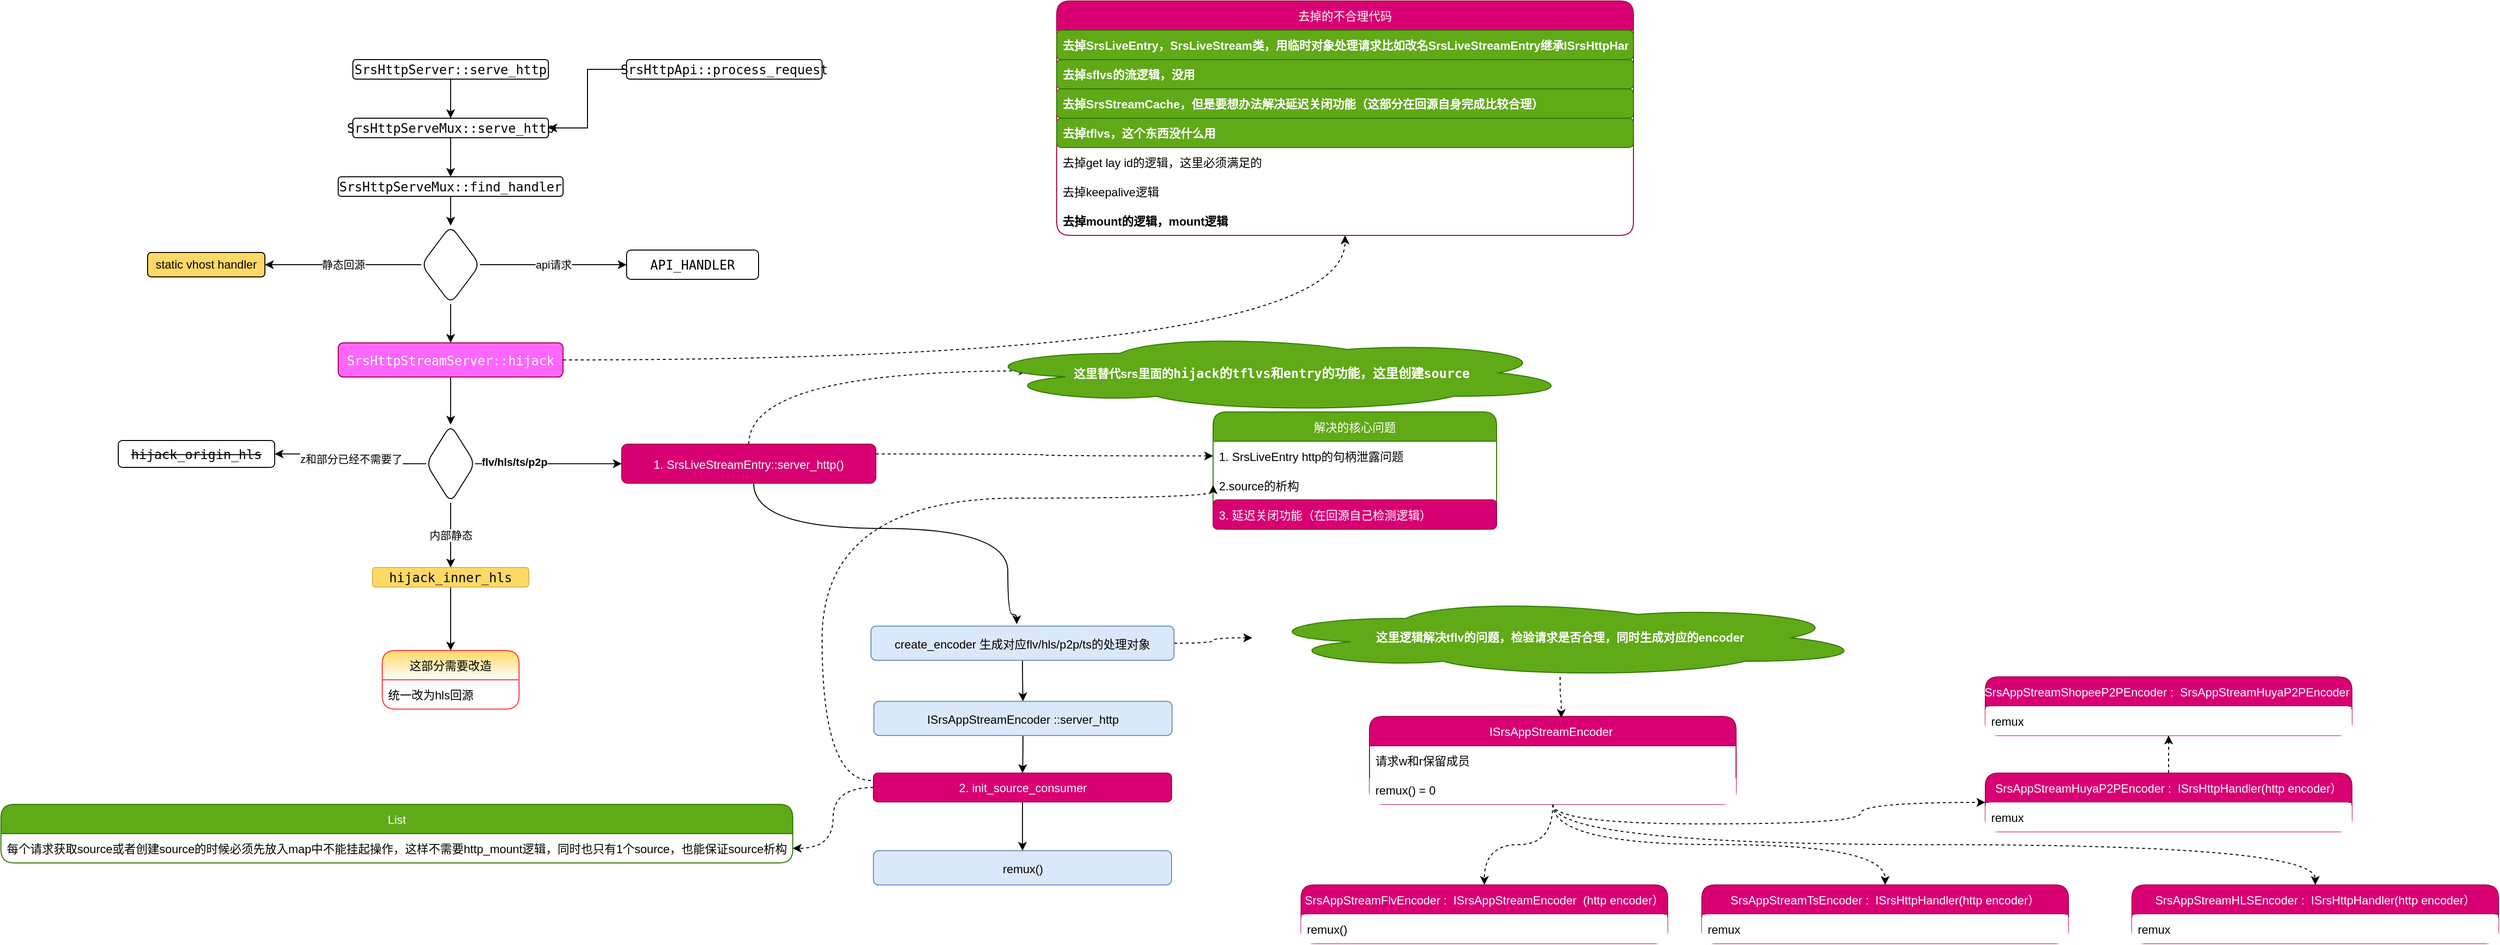 <mxfile version="16.5.5" type="github">
  <diagram id="C5RBs43oDa-KdzZeNtuy" name="Page-1">
    <mxGraphModel dx="2891" dy="1076" grid="1" gridSize="10" guides="1" tooltips="1" connect="1" arrows="1" fold="1" page="1" pageScale="1" pageWidth="827" pageHeight="1169" math="0" shadow="0">
      <root>
        <mxCell id="WIyWlLk6GJQsqaUBKTNV-0" />
        <mxCell id="WIyWlLk6GJQsqaUBKTNV-1" parent="WIyWlLk6GJQsqaUBKTNV-0" />
        <mxCell id="8VJH55Xv9j2NwUpXTTHU-5" value="" style="edgeStyle=orthogonalEdgeStyle;rounded=0;orthogonalLoop=1;jettySize=auto;html=1;" edge="1" parent="WIyWlLk6GJQsqaUBKTNV-1" source="WIyWlLk6GJQsqaUBKTNV-3" target="8VJH55Xv9j2NwUpXTTHU-4">
          <mxGeometry relative="1" as="geometry" />
        </mxCell>
        <mxCell id="WIyWlLk6GJQsqaUBKTNV-3" value="&lt;pre style=&quot;font-family: &amp;quot;jetbrains mono&amp;quot;, monospace; font-size: 9.8pt;&quot;&gt;&lt;span style=&quot;&quot;&gt;&lt;span style=&quot;&quot;&gt;SrsHttpServer&lt;/span&gt;::&lt;span style=&quot;&quot;&gt;serve_http&lt;/span&gt;&lt;/span&gt;&lt;/pre&gt;" style="rounded=1;whiteSpace=wrap;html=1;fontSize=12;glass=0;strokeWidth=1;shadow=0;labelBackgroundColor=none;fontStyle=0;fontColor=#000000;" parent="WIyWlLk6GJQsqaUBKTNV-1" vertex="1">
          <mxGeometry x="160" y="100" width="200" height="20" as="geometry" />
        </mxCell>
        <mxCell id="8VJH55Xv9j2NwUpXTTHU-7" value="" style="edgeStyle=orthogonalEdgeStyle;rounded=0;orthogonalLoop=1;jettySize=auto;html=1;entryX=1;entryY=0.5;entryDx=0;entryDy=0;" edge="1" parent="WIyWlLk6GJQsqaUBKTNV-1" source="8VJH55Xv9j2NwUpXTTHU-2" target="8VJH55Xv9j2NwUpXTTHU-4">
          <mxGeometry relative="1" as="geometry">
            <mxPoint x="540" y="200" as="targetPoint" />
          </mxGeometry>
        </mxCell>
        <mxCell id="8VJH55Xv9j2NwUpXTTHU-2" value="&lt;pre style=&quot;font-family: &amp;quot;jetbrains mono&amp;quot;, monospace; font-size: 9.8pt;&quot;&gt;&lt;pre style=&quot;font-family: &amp;quot;jetbrains mono&amp;quot; , monospace ; font-size: 9.8pt&quot;&gt;&lt;span style=&quot;&quot;&gt;SrsHttpApi&lt;/span&gt;::&lt;span style=&quot;&quot;&gt;process_request&lt;/span&gt;&lt;/pre&gt;&lt;/pre&gt;" style="rounded=1;whiteSpace=wrap;html=1;fontSize=12;glass=0;strokeWidth=1;shadow=0;fontColor=#000000;labelBackgroundColor=none;" vertex="1" parent="WIyWlLk6GJQsqaUBKTNV-1">
          <mxGeometry x="440" y="100" width="200" height="20" as="geometry" />
        </mxCell>
        <mxCell id="8VJH55Xv9j2NwUpXTTHU-9" value="" style="edgeStyle=orthogonalEdgeStyle;rounded=0;orthogonalLoop=1;jettySize=auto;html=1;" edge="1" parent="WIyWlLk6GJQsqaUBKTNV-1" source="8VJH55Xv9j2NwUpXTTHU-4" target="8VJH55Xv9j2NwUpXTTHU-8">
          <mxGeometry relative="1" as="geometry" />
        </mxCell>
        <mxCell id="8VJH55Xv9j2NwUpXTTHU-4" value="&lt;pre style=&quot;font-family: &amp;quot;jetbrains mono&amp;quot;, monospace; font-size: 9.8pt;&quot;&gt;&lt;pre style=&quot;font-family: &amp;quot;jetbrains mono&amp;quot; , monospace ; font-size: 9.8pt&quot;&gt;&lt;span style=&quot;&quot;&gt;SrsHttpServeMux&lt;/span&gt;::&lt;span style=&quot;&quot;&gt;serve_http&lt;/span&gt;&lt;/pre&gt;&lt;/pre&gt;" style="rounded=1;whiteSpace=wrap;html=1;fontSize=12;glass=0;strokeWidth=1;shadow=0;fontColor=#000000;labelBackgroundColor=none;gradientColor=#ffffff;labelBorderColor=none;" vertex="1" parent="WIyWlLk6GJQsqaUBKTNV-1">
          <mxGeometry x="160" y="160" width="200" height="20" as="geometry" />
        </mxCell>
        <mxCell id="8VJH55Xv9j2NwUpXTTHU-11" value="api请求" style="edgeStyle=orthogonalEdgeStyle;rounded=0;orthogonalLoop=1;jettySize=auto;html=1;" edge="1" parent="WIyWlLk6GJQsqaUBKTNV-1" source="8VJH55Xv9j2NwUpXTTHU-12" target="8VJH55Xv9j2NwUpXTTHU-10">
          <mxGeometry relative="1" as="geometry" />
        </mxCell>
        <mxCell id="8VJH55Xv9j2NwUpXTTHU-13" value="" style="edgeStyle=orthogonalEdgeStyle;rounded=0;orthogonalLoop=1;jettySize=auto;html=1;" edge="1" parent="WIyWlLk6GJQsqaUBKTNV-1" source="8VJH55Xv9j2NwUpXTTHU-8" target="8VJH55Xv9j2NwUpXTTHU-12">
          <mxGeometry relative="1" as="geometry" />
        </mxCell>
        <mxCell id="8VJH55Xv9j2NwUpXTTHU-8" value="&lt;pre style=&quot;font-family: &amp;quot;jetbrains mono&amp;quot;, monospace; font-size: 9.8pt;&quot;&gt;&lt;pre style=&quot;font-family: &amp;quot;jetbrains mono&amp;quot; , monospace ; font-size: 9.8pt&quot;&gt;&lt;span style=&quot;&quot;&gt;SrsHttpServeMux&lt;/span&gt;::find_handler&lt;/pre&gt;&lt;/pre&gt;" style="rounded=1;whiteSpace=wrap;html=1;fontSize=12;glass=0;strokeWidth=1;shadow=0;fontColor=#000000;labelBackgroundColor=none;strokeColor=#000000;gradientColor=none;" vertex="1" parent="WIyWlLk6GJQsqaUBKTNV-1">
          <mxGeometry x="145" y="220" width="230" height="20" as="geometry" />
        </mxCell>
        <mxCell id="8VJH55Xv9j2NwUpXTTHU-10" value="&lt;pre style=&quot;font-family: &amp;quot;jetbrains mono&amp;quot;, monospace; font-size: 9.8pt;&quot;&gt;&lt;pre style=&quot;font-family: &amp;quot;jetbrains mono&amp;quot; , monospace ; font-size: 9.8pt&quot;&gt;&lt;font&gt;API_HANDLER&lt;/font&gt;&lt;/pre&gt;&lt;/pre&gt;" style="rounded=1;whiteSpace=wrap;html=1;fontSize=12;glass=0;strokeWidth=1;shadow=0;fontColor=#000000;labelBackgroundColor=none;" vertex="1" parent="WIyWlLk6GJQsqaUBKTNV-1">
          <mxGeometry x="440" y="295" width="135" height="30" as="geometry" />
        </mxCell>
        <mxCell id="8VJH55Xv9j2NwUpXTTHU-17" value="静态回源" style="edgeStyle=orthogonalEdgeStyle;rounded=0;orthogonalLoop=1;jettySize=auto;html=1;" edge="1" parent="WIyWlLk6GJQsqaUBKTNV-1" source="8VJH55Xv9j2NwUpXTTHU-12" target="8VJH55Xv9j2NwUpXTTHU-16">
          <mxGeometry relative="1" as="geometry" />
        </mxCell>
        <mxCell id="8VJH55Xv9j2NwUpXTTHU-19" value="" style="edgeStyle=orthogonalEdgeStyle;rounded=0;orthogonalLoop=1;jettySize=auto;html=1;" edge="1" parent="WIyWlLk6GJQsqaUBKTNV-1" source="8VJH55Xv9j2NwUpXTTHU-12" target="8VJH55Xv9j2NwUpXTTHU-18">
          <mxGeometry relative="1" as="geometry" />
        </mxCell>
        <mxCell id="8VJH55Xv9j2NwUpXTTHU-12" value="" style="rhombus;whiteSpace=wrap;html=1;rounded=1;glass=0;strokeWidth=1;shadow=0;" vertex="1" parent="WIyWlLk6GJQsqaUBKTNV-1">
          <mxGeometry x="230" y="270" width="60" height="80" as="geometry" />
        </mxCell>
        <mxCell id="8VJH55Xv9j2NwUpXTTHU-16" value="static vhost handler" style="whiteSpace=wrap;html=1;rounded=1;glass=0;strokeWidth=1;shadow=0;fillColor=#FFD966;" vertex="1" parent="WIyWlLk6GJQsqaUBKTNV-1">
          <mxGeometry x="-50" y="297.5" width="120" height="25" as="geometry" />
        </mxCell>
        <mxCell id="8VJH55Xv9j2NwUpXTTHU-21" value="" style="edgeStyle=orthogonalEdgeStyle;rounded=0;orthogonalLoop=1;jettySize=auto;html=1;" edge="1" parent="WIyWlLk6GJQsqaUBKTNV-1" source="8VJH55Xv9j2NwUpXTTHU-18" target="8VJH55Xv9j2NwUpXTTHU-20">
          <mxGeometry relative="1" as="geometry" />
        </mxCell>
        <mxCell id="8VJH55Xv9j2NwUpXTTHU-30" value="" style="edgeStyle=orthogonalEdgeStyle;rounded=0;orthogonalLoop=1;jettySize=auto;html=1;fontColor=#000000;exitX=1;exitY=0.5;exitDx=0;exitDy=0;entryX=0;entryY=0.5;entryDx=0;entryDy=0;" edge="1" parent="WIyWlLk6GJQsqaUBKTNV-1" source="8VJH55Xv9j2NwUpXTTHU-20" target="8VJH55Xv9j2NwUpXTTHU-71">
          <mxGeometry relative="1" as="geometry" />
        </mxCell>
        <mxCell id="8VJH55Xv9j2NwUpXTTHU-70" value="flv/hls/ts/p2p" style="edgeLabel;html=1;align=center;verticalAlign=middle;resizable=0;points=[];fontColor=#000000;fontStyle=1" vertex="1" connectable="0" parent="8VJH55Xv9j2NwUpXTTHU-30">
          <mxGeometry x="-0.468" y="2" relative="1" as="geometry">
            <mxPoint as="offset" />
          </mxGeometry>
        </mxCell>
        <mxCell id="8VJH55Xv9j2NwUpXTTHU-18" value="&lt;pre style=&quot;font-family: &amp;quot;jetbrains mono&amp;quot;, monospace; font-size: 9.8pt;&quot;&gt;&lt;span style=&quot;&quot;&gt;SrsHttpStreamServer&lt;/span&gt;::&lt;span style=&quot;&quot;&gt;hijack&lt;/span&gt;&lt;/pre&gt;" style="whiteSpace=wrap;html=1;rounded=1;glass=0;strokeWidth=1;shadow=0;labelBackgroundColor=none;fillColor=#FF66FF;strokeColor=#A50040;fontColor=#ffffff;" vertex="1" parent="WIyWlLk6GJQsqaUBKTNV-1">
          <mxGeometry x="145" y="390" width="230" height="35" as="geometry" />
        </mxCell>
        <mxCell id="8VJH55Xv9j2NwUpXTTHU-23" value="内部静态" style="edgeStyle=orthogonalEdgeStyle;rounded=0;orthogonalLoop=1;jettySize=auto;html=1;" edge="1" parent="WIyWlLk6GJQsqaUBKTNV-1" source="8VJH55Xv9j2NwUpXTTHU-20" target="8VJH55Xv9j2NwUpXTTHU-22">
          <mxGeometry relative="1" as="geometry" />
        </mxCell>
        <mxCell id="8VJH55Xv9j2NwUpXTTHU-25" value="z和部分已经不需要了" style="edgeStyle=orthogonalEdgeStyle;rounded=0;orthogonalLoop=1;jettySize=auto;html=1;" edge="1" parent="WIyWlLk6GJQsqaUBKTNV-1" source="8VJH55Xv9j2NwUpXTTHU-20" target="8VJH55Xv9j2NwUpXTTHU-24">
          <mxGeometry relative="1" as="geometry" />
        </mxCell>
        <mxCell id="8VJH55Xv9j2NwUpXTTHU-20" value="" style="rhombus;whiteSpace=wrap;html=1;rounded=1;glass=0;strokeWidth=1;shadow=0;" vertex="1" parent="WIyWlLk6GJQsqaUBKTNV-1">
          <mxGeometry x="235" y="473.75" width="50" height="80" as="geometry" />
        </mxCell>
        <mxCell id="8VJH55Xv9j2NwUpXTTHU-68" style="edgeStyle=orthogonalEdgeStyle;curved=1;rounded=0;orthogonalLoop=1;jettySize=auto;html=1;fontColor=#000000;entryX=0.5;entryY=0;entryDx=0;entryDy=0;" edge="1" parent="WIyWlLk6GJQsqaUBKTNV-1" source="8VJH55Xv9j2NwUpXTTHU-22" target="8VJH55Xv9j2NwUpXTTHU-64">
          <mxGeometry relative="1" as="geometry">
            <mxPoint x="-70" y="590" as="targetPoint" />
          </mxGeometry>
        </mxCell>
        <mxCell id="8VJH55Xv9j2NwUpXTTHU-22" value="&lt;pre style=&quot;font-family: &amp;quot;jetbrains mono&amp;quot;, monospace; font-size: 9.8pt;&quot;&gt;hijack_inner_hls&lt;/pre&gt;" style="whiteSpace=wrap;html=1;rounded=1;glass=0;strokeWidth=1;shadow=0;labelBackgroundColor=none;fillColor=#FFD966;strokeColor=#d6b656;" vertex="1" parent="WIyWlLk6GJQsqaUBKTNV-1">
          <mxGeometry x="180" y="620" width="160" height="20" as="geometry" />
        </mxCell>
        <mxCell id="8VJH55Xv9j2NwUpXTTHU-24" value="&lt;pre style=&quot;font-family: &amp;quot;jetbrains mono&amp;quot;, monospace; font-size: 9.8pt;&quot;&gt;&lt;strike&gt;&lt;font&gt;hijack_origin_hls&lt;/font&gt;&lt;/strike&gt;&lt;/pre&gt;" style="whiteSpace=wrap;html=1;rounded=1;glass=0;strokeWidth=1;shadow=0;fontColor=#000000;labelBackgroundColor=none;" vertex="1" parent="WIyWlLk6GJQsqaUBKTNV-1">
          <mxGeometry x="-80" y="490" width="160" height="27.5" as="geometry" />
        </mxCell>
        <mxCell id="8VJH55Xv9j2NwUpXTTHU-26" value="去掉的不合理代码" style="swimlane;fontStyle=0;childLayout=stackLayout;horizontal=1;startSize=30;horizontalStack=0;resizeParent=1;resizeParentMax=0;resizeLast=0;collapsible=1;marginBottom=0;rounded=1;shadow=0;glass=0;labelBackgroundColor=none;labelBorderColor=none;fontColor=#ffffff;strokeColor=#A50040;fillColor=#d80073;" vertex="1" parent="WIyWlLk6GJQsqaUBKTNV-1">
          <mxGeometry x="880" y="40" width="590" height="240" as="geometry" />
        </mxCell>
        <mxCell id="8VJH55Xv9j2NwUpXTTHU-40" value="去掉SrsLiveEntry，SrsLiveStream类，用临时对象处理请求比如改名SrsLiveStreamEntry继承ISrsHttpHandler" style="text;strokeColor=#2D7600;fillColor=#60a917;align=left;verticalAlign=middle;spacingLeft=4;spacingRight=4;overflow=hidden;points=[[0,0.5],[1,0.5]];portConstraint=eastwest;rotatable=0;rounded=1;shadow=0;glass=0;labelBackgroundColor=none;labelBorderColor=none;fontColor=#ffffff;fontStyle=1" vertex="1" parent="8VJH55Xv9j2NwUpXTTHU-26">
          <mxGeometry y="30" width="590" height="30" as="geometry" />
        </mxCell>
        <mxCell id="8VJH55Xv9j2NwUpXTTHU-29" value="去掉sflvs的流逻辑，没用" style="text;strokeColor=#2D7600;fillColor=#60a917;align=left;verticalAlign=middle;spacingLeft=4;spacingRight=4;overflow=hidden;points=[[0,0.5],[1,0.5]];portConstraint=eastwest;rotatable=0;rounded=1;shadow=0;glass=0;labelBackgroundColor=none;labelBorderColor=none;fontStyle=1;fontColor=#ffffff;" vertex="1" parent="8VJH55Xv9j2NwUpXTTHU-26">
          <mxGeometry y="60" width="590" height="30" as="geometry" />
        </mxCell>
        <mxCell id="8VJH55Xv9j2NwUpXTTHU-38" value="去掉SrsStreamCache，但是要想办法解决延迟关闭功能（这部分在回源自身完成比较合理）" style="text;strokeColor=#2D7600;fillColor=#60a917;align=left;verticalAlign=middle;spacingLeft=4;spacingRight=4;overflow=hidden;points=[[0,0.5],[1,0.5]];portConstraint=eastwest;rotatable=0;rounded=1;shadow=0;glass=0;labelBackgroundColor=none;labelBorderColor=none;fontColor=#ffffff;fontStyle=1" vertex="1" parent="8VJH55Xv9j2NwUpXTTHU-26">
          <mxGeometry y="90" width="590" height="30" as="geometry" />
        </mxCell>
        <mxCell id="8VJH55Xv9j2NwUpXTTHU-27" value="去掉tflvs，这个东西没什么用" style="text;strokeColor=#2D7600;fillColor=#60a917;align=left;verticalAlign=middle;spacingLeft=4;spacingRight=4;overflow=hidden;points=[[0,0.5],[1,0.5]];portConstraint=eastwest;rotatable=0;rounded=1;shadow=0;glass=0;labelBackgroundColor=none;labelBorderColor=none;fontColor=#ffffff;fontStyle=1" vertex="1" parent="8VJH55Xv9j2NwUpXTTHU-26">
          <mxGeometry y="120" width="590" height="30" as="geometry" />
        </mxCell>
        <mxCell id="8VJH55Xv9j2NwUpXTTHU-28" value="去掉get lay id的逻辑，这里必须满足的" style="text;strokeColor=none;fillColor=none;align=left;verticalAlign=middle;spacingLeft=4;spacingRight=4;overflow=hidden;points=[[0,0.5],[1,0.5]];portConstraint=eastwest;rotatable=0;rounded=1;shadow=0;glass=0;labelBackgroundColor=none;labelBorderColor=none;fontColor=#000000;" vertex="1" parent="8VJH55Xv9j2NwUpXTTHU-26">
          <mxGeometry y="150" width="590" height="30" as="geometry" />
        </mxCell>
        <mxCell id="8VJH55Xv9j2NwUpXTTHU-31" value="去掉keepalive逻辑" style="text;strokeColor=none;fillColor=none;align=left;verticalAlign=middle;spacingLeft=4;spacingRight=4;overflow=hidden;points=[[0,0.5],[1,0.5]];portConstraint=eastwest;rotatable=0;rounded=1;shadow=0;glass=0;labelBackgroundColor=none;labelBorderColor=none;fontColor=#000000;" vertex="1" parent="8VJH55Xv9j2NwUpXTTHU-26">
          <mxGeometry y="180" width="590" height="30" as="geometry" />
        </mxCell>
        <mxCell id="8VJH55Xv9j2NwUpXTTHU-37" value="去掉mount的逻辑，mount逻辑" style="text;strokeColor=none;fillColor=none;align=left;verticalAlign=middle;spacingLeft=4;spacingRight=4;overflow=hidden;points=[[0,0.5],[1,0.5]];portConstraint=eastwest;rotatable=0;rounded=1;shadow=0;glass=0;labelBackgroundColor=none;labelBorderColor=none;fontColor=#000000;fontStyle=1" vertex="1" parent="8VJH55Xv9j2NwUpXTTHU-26">
          <mxGeometry y="210" width="590" height="30" as="geometry" />
        </mxCell>
        <mxCell id="8VJH55Xv9j2NwUpXTTHU-83" value="" style="edgeStyle=orthogonalEdgeStyle;curved=1;rounded=0;orthogonalLoop=1;jettySize=auto;html=1;dashed=1;fontColor=#000000;" edge="1" parent="WIyWlLk6GJQsqaUBKTNV-1" source="8VJH55Xv9j2NwUpXTTHU-41" target="8VJH55Xv9j2NwUpXTTHU-80">
          <mxGeometry relative="1" as="geometry" />
        </mxCell>
        <mxCell id="8VJH55Xv9j2NwUpXTTHU-87" value="" style="edgeStyle=orthogonalEdgeStyle;curved=1;rounded=0;orthogonalLoop=1;jettySize=auto;html=1;dashed=1;fontColor=#000000;" edge="1" parent="WIyWlLk6GJQsqaUBKTNV-1" source="8VJH55Xv9j2NwUpXTTHU-41" target="8VJH55Xv9j2NwUpXTTHU-84">
          <mxGeometry relative="1" as="geometry" />
        </mxCell>
        <mxCell id="8VJH55Xv9j2NwUpXTTHU-41" value="ISrsAppStreamEncoder " style="swimlane;fontStyle=0;childLayout=stackLayout;horizontal=1;startSize=30;horizontalStack=0;resizeParent=1;resizeParentMax=0;resizeLast=0;collapsible=1;marginBottom=0;rounded=1;shadow=0;glass=0;labelBackgroundColor=none;labelBorderColor=none;fontColor=#ffffff;strokeColor=#A50040;fillColor=#d80073;" vertex="1" parent="WIyWlLk6GJQsqaUBKTNV-1">
          <mxGeometry x="1200" y="772.5" width="375" height="90" as="geometry" />
        </mxCell>
        <mxCell id="8VJH55Xv9j2NwUpXTTHU-42" value="请求w和r保留成员" style="text;align=left;verticalAlign=middle;spacingLeft=4;spacingRight=4;overflow=hidden;points=[[0,0.5],[1,0.5]];portConstraint=eastwest;rotatable=0;rounded=1;shadow=0;glass=0;labelBackgroundColor=none;labelBorderColor=none;" vertex="1" parent="8VJH55Xv9j2NwUpXTTHU-41">
          <mxGeometry y="30" width="375" height="30" as="geometry" />
        </mxCell>
        <mxCell id="8VJH55Xv9j2NwUpXTTHU-112" value="remux() = 0" style="text;strokeColor=none;fillColor=default;align=left;verticalAlign=middle;spacingLeft=4;spacingRight=4;overflow=hidden;points=[[0,0.5],[1,0.5]];portConstraint=eastwest;rotatable=0;rounded=1;shadow=0;glass=0;labelBackgroundColor=none;labelBorderColor=none;fontColor=#000000;gradientColor=#ffffff;" vertex="1" parent="8VJH55Xv9j2NwUpXTTHU-41">
          <mxGeometry y="60" width="375" height="30" as="geometry" />
        </mxCell>
        <mxCell id="8VJH55Xv9j2NwUpXTTHU-46" value="解决的核心问题" style="swimlane;fontStyle=0;childLayout=stackLayout;horizontal=1;startSize=30;horizontalStack=0;resizeParent=1;resizeParentMax=0;resizeLast=0;collapsible=1;marginBottom=0;rounded=1;shadow=0;glass=0;labelBackgroundColor=none;labelBorderColor=none;fontColor=#ffffff;strokeColor=#2D7600;fillColor=#60a917;" vertex="1" parent="WIyWlLk6GJQsqaUBKTNV-1">
          <mxGeometry x="1040" y="460.75" width="290" height="120" as="geometry" />
        </mxCell>
        <mxCell id="8VJH55Xv9j2NwUpXTTHU-48" value="1. SrsLiveEntry http的句柄泄露问题" style="text;strokeColor=none;fillColor=none;align=left;verticalAlign=middle;spacingLeft=4;spacingRight=4;overflow=hidden;points=[[0,0.5],[1,0.5]];portConstraint=eastwest;rotatable=0;rounded=1;shadow=0;glass=0;labelBackgroundColor=none;labelBorderColor=none;fontColor=#000000;" vertex="1" parent="8VJH55Xv9j2NwUpXTTHU-46">
          <mxGeometry y="30" width="290" height="30" as="geometry" />
        </mxCell>
        <mxCell id="8VJH55Xv9j2NwUpXTTHU-47" value="2.source的析构" style="text;strokeColor=none;fillColor=none;align=left;verticalAlign=middle;spacingLeft=4;spacingRight=4;overflow=hidden;points=[[0,0.5],[1,0.5]];portConstraint=eastwest;rotatable=0;rounded=1;shadow=0;glass=0;labelBackgroundColor=none;labelBorderColor=none;fontColor=#000000;" vertex="1" parent="8VJH55Xv9j2NwUpXTTHU-46">
          <mxGeometry y="60" width="290" height="30" as="geometry" />
        </mxCell>
        <mxCell id="8VJH55Xv9j2NwUpXTTHU-119" value="3. 延迟关闭功能（在回源自己检测逻辑）" style="text;strokeColor=#A50040;fillColor=#d80073;align=left;verticalAlign=middle;spacingLeft=4;spacingRight=4;overflow=hidden;points=[[0,0.5],[1,0.5]];portConstraint=eastwest;rotatable=0;rounded=1;shadow=0;glass=0;labelBackgroundColor=none;labelBorderColor=none;fontColor=#ffffff;" vertex="1" parent="8VJH55Xv9j2NwUpXTTHU-46">
          <mxGeometry y="90" width="290" height="30" as="geometry" />
        </mxCell>
        <mxCell id="8VJH55Xv9j2NwUpXTTHU-57" value="List" style="swimlane;fontStyle=0;childLayout=stackLayout;horizontal=1;startSize=30;horizontalStack=0;resizeParent=1;resizeParentMax=0;resizeLast=0;collapsible=1;marginBottom=0;rounded=1;shadow=0;glass=0;labelBackgroundColor=none;labelBorderColor=none;fontColor=#ffffff;strokeColor=#2D7600;fillColor=#60a917;" vertex="1" parent="WIyWlLk6GJQsqaUBKTNV-1">
          <mxGeometry x="-200" y="862.5" width="810" height="60" as="geometry" />
        </mxCell>
        <mxCell id="8VJH55Xv9j2NwUpXTTHU-58" value="每个请求获取source或者创建source的时候必须先放入map中不能挂起操作，这样不需要http_mount逻辑，同时也只有1个source，也能保证source析构" style="text;strokeColor=none;fillColor=none;align=left;verticalAlign=middle;spacingLeft=4;spacingRight=4;overflow=hidden;points=[[0,0.5],[1,0.5]];portConstraint=eastwest;rotatable=0;rounded=1;shadow=0;glass=0;labelBackgroundColor=none;labelBorderColor=none;fontColor=#000000;" vertex="1" parent="8VJH55Xv9j2NwUpXTTHU-57">
          <mxGeometry y="30" width="810" height="30" as="geometry" />
        </mxCell>
        <mxCell id="8VJH55Xv9j2NwUpXTTHU-64" value="这部分需要改造" style="swimlane;fontStyle=0;childLayout=stackLayout;horizontal=1;startSize=30;horizontalStack=0;resizeParent=1;resizeParentMax=0;resizeLast=0;collapsible=1;marginBottom=0;rounded=1;shadow=0;glass=0;labelBackgroundColor=none;labelBorderColor=none;fontColor=#000000;strokeColor=#FF3333;fillColor=#FFD966;gradientColor=#ffffff;" vertex="1" parent="WIyWlLk6GJQsqaUBKTNV-1">
          <mxGeometry x="190" y="705" width="140" height="60" as="geometry" />
        </mxCell>
        <mxCell id="8VJH55Xv9j2NwUpXTTHU-65" value="统一改为hls回源" style="text;strokeColor=none;fillColor=none;align=left;verticalAlign=middle;spacingLeft=4;spacingRight=4;overflow=hidden;points=[[0,0.5],[1,0.5]];portConstraint=eastwest;rotatable=0;rounded=1;shadow=0;glass=0;labelBackgroundColor=none;labelBorderColor=none;fontColor=#000000;" vertex="1" parent="8VJH55Xv9j2NwUpXTTHU-64">
          <mxGeometry y="30" width="140" height="30" as="geometry" />
        </mxCell>
        <mxCell id="8VJH55Xv9j2NwUpXTTHU-73" value="" style="edgeStyle=orthogonalEdgeStyle;curved=1;rounded=0;orthogonalLoop=1;jettySize=auto;html=1;fontColor=#000000;entryX=0.481;entryY=-0.057;entryDx=0;entryDy=0;entryPerimeter=0;" edge="1" parent="WIyWlLk6GJQsqaUBKTNV-1" source="8VJH55Xv9j2NwUpXTTHU-71" target="8VJH55Xv9j2NwUpXTTHU-72">
          <mxGeometry relative="1" as="geometry">
            <Array as="points">
              <mxPoint x="570" y="580" />
              <mxPoint x="830" y="580" />
              <mxPoint x="830" y="668" />
            </Array>
          </mxGeometry>
        </mxCell>
        <mxCell id="8VJH55Xv9j2NwUpXTTHU-134" style="edgeStyle=orthogonalEdgeStyle;curved=1;rounded=0;orthogonalLoop=1;jettySize=auto;html=1;entryX=0.097;entryY=0.475;entryDx=0;entryDy=0;entryPerimeter=0;dashed=1;fontColor=#000000;" edge="1" parent="WIyWlLk6GJQsqaUBKTNV-1" source="8VJH55Xv9j2NwUpXTTHU-71" target="8VJH55Xv9j2NwUpXTTHU-117">
          <mxGeometry relative="1" as="geometry">
            <Array as="points">
              <mxPoint x="565" y="419" />
            </Array>
          </mxGeometry>
        </mxCell>
        <mxCell id="8VJH55Xv9j2NwUpXTTHU-71" value="&lt;pre style=&quot;font-family: &amp;#34;jetbrains mono&amp;#34; , monospace ; font-size: 9.8pt&quot;&gt;&lt;span style=&quot;font-family: &amp;#34;helvetica&amp;#34; ; font-size: 12px ; text-align: left&quot;&gt;1. SrsLiveStreamEntry::server_http()&lt;/span&gt;&lt;/pre&gt;" style="whiteSpace=wrap;html=1;rounded=1;glass=0;strokeWidth=1;shadow=0;labelBackgroundColor=none;fillColor=#d80073;strokeColor=#A50040;fontColor=#ffffff;" vertex="1" parent="WIyWlLk6GJQsqaUBKTNV-1">
          <mxGeometry x="435" y="493.75" width="260" height="40" as="geometry" />
        </mxCell>
        <mxCell id="8VJH55Xv9j2NwUpXTTHU-79" value="" style="edgeStyle=orthogonalEdgeStyle;curved=1;rounded=0;orthogonalLoop=1;jettySize=auto;html=1;fontColor=#000000;" edge="1" parent="WIyWlLk6GJQsqaUBKTNV-1" source="8VJH55Xv9j2NwUpXTTHU-72" target="8VJH55Xv9j2NwUpXTTHU-78">
          <mxGeometry relative="1" as="geometry" />
        </mxCell>
        <mxCell id="8VJH55Xv9j2NwUpXTTHU-123" value="" style="edgeStyle=orthogonalEdgeStyle;curved=1;rounded=0;orthogonalLoop=1;jettySize=auto;html=1;dashed=1;fontColor=#000000;" edge="1" parent="WIyWlLk6GJQsqaUBKTNV-1" source="8VJH55Xv9j2NwUpXTTHU-72" target="8VJH55Xv9j2NwUpXTTHU-122">
          <mxGeometry relative="1" as="geometry" />
        </mxCell>
        <mxCell id="8VJH55Xv9j2NwUpXTTHU-72" value="&lt;pre style=&quot;font-family: &amp;#34;jetbrains mono&amp;#34; , monospace ; font-size: 9.8pt&quot;&gt;&lt;span style=&quot;font-family: &amp;#34;helvetica&amp;#34; ; font-size: 12px ; text-align: left&quot;&gt;create_encoder 生成对应flv/hls/p2p/ts的处理对象&lt;/span&gt;&lt;br&gt;&lt;/pre&gt;" style="whiteSpace=wrap;html=1;rounded=1;glass=0;strokeWidth=1;shadow=0;labelBackgroundColor=none;fillColor=#dae8fc;strokeColor=#6c8ebf;" vertex="1" parent="WIyWlLk6GJQsqaUBKTNV-1">
          <mxGeometry x="690" y="680" width="310" height="35" as="geometry" />
        </mxCell>
        <mxCell id="8VJH55Xv9j2NwUpXTTHU-105" value="" style="edgeStyle=orthogonalEdgeStyle;curved=1;rounded=0;orthogonalLoop=1;jettySize=auto;html=1;fontColor=#000000;" edge="1" parent="WIyWlLk6GJQsqaUBKTNV-1" source="8VJH55Xv9j2NwUpXTTHU-78" target="8VJH55Xv9j2NwUpXTTHU-104">
          <mxGeometry relative="1" as="geometry" />
        </mxCell>
        <mxCell id="8VJH55Xv9j2NwUpXTTHU-78" value="&lt;pre style=&quot;font-family: &amp;#34;jetbrains mono&amp;#34; , monospace ; font-size: 9.8pt&quot;&gt;&lt;span style=&quot;font-family: &amp;#34;helvetica&amp;#34; ; font-size: 12px&quot;&gt;ISrsAppStreamEncoder&amp;nbsp;::server_http&lt;/span&gt;&lt;/pre&gt;" style="whiteSpace=wrap;html=1;rounded=1;glass=0;strokeWidth=1;shadow=0;labelBackgroundColor=none;fillColor=#dae8fc;strokeColor=#6c8ebf;" vertex="1" parent="WIyWlLk6GJQsqaUBKTNV-1">
          <mxGeometry x="693" y="757" width="305" height="35" as="geometry" />
        </mxCell>
        <mxCell id="8VJH55Xv9j2NwUpXTTHU-80" value="SrsAppStreamFlvEncoder :  ISrsAppStreamEncoder  (http encoder）" style="swimlane;fontStyle=0;childLayout=stackLayout;horizontal=1;startSize=30;horizontalStack=0;resizeParent=1;resizeParentMax=0;resizeLast=0;collapsible=1;marginBottom=0;rounded=1;shadow=0;glass=0;labelBackgroundColor=none;labelBorderColor=none;fontColor=#ffffff;strokeColor=#A50040;fillColor=#d80073;" vertex="1" parent="WIyWlLk6GJQsqaUBKTNV-1">
          <mxGeometry x="1130" y="945" width="375" height="60" as="geometry" />
        </mxCell>
        <mxCell id="8VJH55Xv9j2NwUpXTTHU-82" value="remux()" style="text;strokeColor=none;fillColor=default;align=left;verticalAlign=middle;spacingLeft=4;spacingRight=4;overflow=hidden;points=[[0,0.5],[1,0.5]];portConstraint=eastwest;rotatable=0;rounded=1;shadow=0;glass=0;labelBackgroundColor=none;labelBorderColor=none;fontColor=#000000;gradientColor=#ffffff;" vertex="1" parent="8VJH55Xv9j2NwUpXTTHU-80">
          <mxGeometry y="30" width="375" height="30" as="geometry" />
        </mxCell>
        <mxCell id="8VJH55Xv9j2NwUpXTTHU-91" value="" style="edgeStyle=orthogonalEdgeStyle;curved=1;rounded=0;orthogonalLoop=1;jettySize=auto;html=1;dashed=1;fontColor=#000000;exitX=0.5;exitY=1;exitDx=0;exitDy=0;" edge="1" parent="WIyWlLk6GJQsqaUBKTNV-1" source="8VJH55Xv9j2NwUpXTTHU-41" target="8VJH55Xv9j2NwUpXTTHU-88">
          <mxGeometry relative="1" as="geometry" />
        </mxCell>
        <mxCell id="8VJH55Xv9j2NwUpXTTHU-84" value="SrsAppStreamTsEncoder :  ISrsHttpHandler(http encoder）" style="swimlane;fontStyle=0;childLayout=stackLayout;horizontal=1;startSize=30;horizontalStack=0;resizeParent=1;resizeParentMax=0;resizeLast=0;collapsible=1;marginBottom=0;rounded=1;shadow=0;glass=0;labelBackgroundColor=none;labelBorderColor=none;fontColor=#ffffff;strokeColor=#A50040;fillColor=#d80073;" vertex="1" parent="WIyWlLk6GJQsqaUBKTNV-1">
          <mxGeometry x="1540" y="945" width="375" height="60" as="geometry" />
        </mxCell>
        <mxCell id="8VJH55Xv9j2NwUpXTTHU-86" value="remux" style="text;strokeColor=none;fillColor=default;align=left;verticalAlign=middle;spacingLeft=4;spacingRight=4;overflow=hidden;points=[[0,0.5],[1,0.5]];portConstraint=eastwest;rotatable=0;rounded=1;shadow=0;glass=0;labelBackgroundColor=none;labelBorderColor=none;fontColor=#000000;gradientColor=#ffffff;" vertex="1" parent="8VJH55Xv9j2NwUpXTTHU-84">
          <mxGeometry y="30" width="375" height="30" as="geometry" />
        </mxCell>
        <mxCell id="8VJH55Xv9j2NwUpXTTHU-95" value="" style="edgeStyle=orthogonalEdgeStyle;curved=1;rounded=0;orthogonalLoop=1;jettySize=auto;html=1;dashed=1;fontColor=#000000;exitX=0.5;exitY=1;exitDx=0;exitDy=0;" edge="1" parent="WIyWlLk6GJQsqaUBKTNV-1" source="8VJH55Xv9j2NwUpXTTHU-41" target="8VJH55Xv9j2NwUpXTTHU-93">
          <mxGeometry relative="1" as="geometry" />
        </mxCell>
        <mxCell id="8VJH55Xv9j2NwUpXTTHU-88" value="SrsAppStreamHLSEncoder :  ISrsHttpHandler(http encoder）" style="swimlane;fontStyle=0;childLayout=stackLayout;horizontal=1;startSize=30;horizontalStack=0;resizeParent=1;resizeParentMax=0;resizeLast=0;collapsible=1;marginBottom=0;rounded=1;shadow=0;glass=0;labelBackgroundColor=none;labelBorderColor=none;fontColor=#ffffff;strokeColor=#A50040;fillColor=#d80073;" vertex="1" parent="WIyWlLk6GJQsqaUBKTNV-1">
          <mxGeometry x="1980" y="945" width="375" height="60" as="geometry" />
        </mxCell>
        <mxCell id="8VJH55Xv9j2NwUpXTTHU-90" value="remux" style="text;strokeColor=none;fillColor=default;align=left;verticalAlign=middle;spacingLeft=4;spacingRight=4;overflow=hidden;points=[[0,0.5],[1,0.5]];portConstraint=eastwest;rotatable=0;rounded=1;shadow=0;glass=0;labelBackgroundColor=none;labelBorderColor=none;fontColor=#000000;gradientColor=#ffffff;" vertex="1" parent="8VJH55Xv9j2NwUpXTTHU-88">
          <mxGeometry y="30" width="375" height="30" as="geometry" />
        </mxCell>
        <mxCell id="8VJH55Xv9j2NwUpXTTHU-102" value="" style="edgeStyle=orthogonalEdgeStyle;curved=1;rounded=0;orthogonalLoop=1;jettySize=auto;html=1;dashed=1;fontColor=#000000;" edge="1" parent="WIyWlLk6GJQsqaUBKTNV-1" source="8VJH55Xv9j2NwUpXTTHU-93" target="8VJH55Xv9j2NwUpXTTHU-100">
          <mxGeometry relative="1" as="geometry" />
        </mxCell>
        <mxCell id="8VJH55Xv9j2NwUpXTTHU-93" value="SrsAppStreamHuyaP2PEncoder :  ISrsHttpHandler(http encoder）" style="swimlane;fontStyle=0;childLayout=stackLayout;horizontal=1;startSize=30;horizontalStack=0;resizeParent=1;resizeParentMax=0;resizeLast=0;collapsible=1;marginBottom=0;rounded=1;shadow=0;glass=0;labelBackgroundColor=none;labelBorderColor=none;fontColor=#ffffff;strokeColor=#A50040;fillColor=#d80073;" vertex="1" parent="WIyWlLk6GJQsqaUBKTNV-1">
          <mxGeometry x="1830" y="830.5" width="375" height="60" as="geometry" />
        </mxCell>
        <mxCell id="8VJH55Xv9j2NwUpXTTHU-94" value="remux" style="text;strokeColor=none;fillColor=default;align=left;verticalAlign=middle;spacingLeft=4;spacingRight=4;overflow=hidden;points=[[0,0.5],[1,0.5]];portConstraint=eastwest;rotatable=0;rounded=1;shadow=0;glass=0;labelBackgroundColor=none;labelBorderColor=none;fontColor=#000000;gradientColor=#ffffff;" vertex="1" parent="8VJH55Xv9j2NwUpXTTHU-93">
          <mxGeometry y="30" width="375" height="30" as="geometry" />
        </mxCell>
        <mxCell id="8VJH55Xv9j2NwUpXTTHU-100" value="SrsAppStreamShopeeP2PEncoder :  SrsAppStreamHuyaP2PEncoder " style="swimlane;fontStyle=0;childLayout=stackLayout;horizontal=1;startSize=30;horizontalStack=0;resizeParent=1;resizeParentMax=0;resizeLast=0;collapsible=1;marginBottom=0;rounded=1;shadow=0;glass=0;labelBackgroundColor=none;labelBorderColor=none;fontColor=#ffffff;strokeColor=#A50040;fillColor=#d80073;" vertex="1" parent="WIyWlLk6GJQsqaUBKTNV-1">
          <mxGeometry x="1830" y="732" width="375" height="60" as="geometry" />
        </mxCell>
        <mxCell id="8VJH55Xv9j2NwUpXTTHU-101" value="remux" style="text;strokeColor=none;fillColor=default;align=left;verticalAlign=middle;spacingLeft=4;spacingRight=4;overflow=hidden;points=[[0,0.5],[1,0.5]];portConstraint=eastwest;rotatable=0;rounded=1;shadow=0;glass=0;labelBackgroundColor=none;labelBorderColor=none;fontColor=#000000;gradientColor=#ffffff;" vertex="1" parent="8VJH55Xv9j2NwUpXTTHU-100">
          <mxGeometry y="30" width="375" height="30" as="geometry" />
        </mxCell>
        <mxCell id="8VJH55Xv9j2NwUpXTTHU-106" value="" style="edgeStyle=orthogonalEdgeStyle;curved=1;rounded=0;orthogonalLoop=1;jettySize=auto;html=1;dashed=1;fontColor=#000000;exitX=0;exitY=0.5;exitDx=0;exitDy=0;" edge="1" parent="WIyWlLk6GJQsqaUBKTNV-1" source="8VJH55Xv9j2NwUpXTTHU-104" target="8VJH55Xv9j2NwUpXTTHU-58">
          <mxGeometry relative="1" as="geometry" />
        </mxCell>
        <mxCell id="8VJH55Xv9j2NwUpXTTHU-108" value="" style="edgeStyle=orthogonalEdgeStyle;curved=1;rounded=0;orthogonalLoop=1;jettySize=auto;html=1;fontColor=#000000;" edge="1" parent="WIyWlLk6GJQsqaUBKTNV-1" source="8VJH55Xv9j2NwUpXTTHU-104" target="8VJH55Xv9j2NwUpXTTHU-107">
          <mxGeometry relative="1" as="geometry" />
        </mxCell>
        <mxCell id="8VJH55Xv9j2NwUpXTTHU-104" value="&lt;pre style=&quot;font-family: &amp;#34;jetbrains mono&amp;#34; , monospace ; font-size: 9.8pt&quot;&gt;&lt;span style=&quot;font-family: &amp;#34;helvetica&amp;#34; ; font-size: 12px&quot;&gt;2. init_source_consumer&lt;/span&gt;&lt;/pre&gt;" style="whiteSpace=wrap;html=1;rounded=1;glass=0;strokeWidth=1;shadow=0;labelBackgroundColor=none;fillColor=#d80073;strokeColor=#A50040;fontColor=#ffffff;" vertex="1" parent="WIyWlLk6GJQsqaUBKTNV-1">
          <mxGeometry x="692.5" y="830.5" width="305" height="29.5" as="geometry" />
        </mxCell>
        <mxCell id="8VJH55Xv9j2NwUpXTTHU-107" value="&lt;pre style=&quot;font-family: &amp;#34;jetbrains mono&amp;#34; , monospace ; font-size: 9.8pt&quot;&gt;&lt;span style=&quot;font-family: &amp;#34;helvetica&amp;#34; ; font-size: 12px&quot;&gt;remux()&lt;/span&gt;&lt;/pre&gt;" style="whiteSpace=wrap;html=1;rounded=1;glass=0;strokeWidth=1;shadow=0;labelBackgroundColor=none;fillColor=#dae8fc;strokeColor=#6c8ebf;" vertex="1" parent="WIyWlLk6GJQsqaUBKTNV-1">
          <mxGeometry x="692.5" y="910" width="305" height="35" as="geometry" />
        </mxCell>
        <mxCell id="8VJH55Xv9j2NwUpXTTHU-118" value="" style="edgeStyle=orthogonalEdgeStyle;curved=1;rounded=0;orthogonalLoop=1;jettySize=auto;html=1;dashed=1;fontColor=#000000;exitX=1;exitY=0.5;exitDx=0;exitDy=0;" edge="1" parent="WIyWlLk6GJQsqaUBKTNV-1" source="8VJH55Xv9j2NwUpXTTHU-18" target="8VJH55Xv9j2NwUpXTTHU-26">
          <mxGeometry relative="1" as="geometry" />
        </mxCell>
        <mxCell id="8VJH55Xv9j2NwUpXTTHU-117" value="&lt;b&gt;&lt;span style=&quot;text-align: left&quot;&gt;这里替代srs里面的&lt;/span&gt;&lt;span style=&quot;text-align: left ; font-family: &amp;#34;jetbrains mono&amp;#34; , monospace ; font-size: 9.8pt&quot;&gt;hijack的&lt;/span&gt;&lt;span style=&quot;text-align: left ; font-family: &amp;#34;jetbrains mono&amp;#34; , monospace ; font-size: 9.8pt&quot;&gt;tflvs和&lt;/span&gt;&lt;span style=&quot;font-family: &amp;#34;jetbrains mono&amp;#34; , monospace ; font-size: 9.8pt&quot;&gt;entry&lt;/span&gt;&lt;span style=&quot;font-family: &amp;#34;jetbrains mono&amp;#34; , monospace ; font-size: 9.8pt ; text-align: left&quot;&gt;的功能，这里创建source&lt;/span&gt;&lt;/b&gt;" style="ellipse;shape=cloud;whiteSpace=wrap;html=1;rounded=1;shadow=0;glass=0;labelBackgroundColor=none;labelBorderColor=none;fontColor=#ffffff;strokeColor=#2D7600;fillColor=#60a917;" vertex="1" parent="WIyWlLk6GJQsqaUBKTNV-1">
          <mxGeometry x="790" y="380.75" width="620" height="80" as="geometry" />
        </mxCell>
        <mxCell id="8VJH55Xv9j2NwUpXTTHU-125" value="" style="edgeStyle=orthogonalEdgeStyle;curved=1;rounded=0;orthogonalLoop=1;jettySize=auto;html=1;dashed=1;fontColor=#000000;entryX=0.523;entryY=0.017;entryDx=0;entryDy=0;entryPerimeter=0;" edge="1" parent="WIyWlLk6GJQsqaUBKTNV-1" source="8VJH55Xv9j2NwUpXTTHU-122" target="8VJH55Xv9j2NwUpXTTHU-41">
          <mxGeometry relative="1" as="geometry">
            <mxPoint x="1870" y="625" as="targetPoint" />
          </mxGeometry>
        </mxCell>
        <mxCell id="8VJH55Xv9j2NwUpXTTHU-130" value="" style="edgeStyle=orthogonalEdgeStyle;rounded=0;orthogonalLoop=1;jettySize=auto;html=1;dashed=1;fontColor=#000000;exitX=1;exitY=0.25;exitDx=0;exitDy=0;entryX=0;entryY=0.5;entryDx=0;entryDy=0;curved=1;" edge="1" parent="WIyWlLk6GJQsqaUBKTNV-1" source="8VJH55Xv9j2NwUpXTTHU-71" target="8VJH55Xv9j2NwUpXTTHU-48">
          <mxGeometry relative="1" as="geometry">
            <mxPoint x="930" y="490" as="targetPoint" />
          </mxGeometry>
        </mxCell>
        <mxCell id="8VJH55Xv9j2NwUpXTTHU-122" value="&lt;div style=&quot;text-align: left&quot;&gt;&lt;span&gt;&lt;b&gt;这里逻辑解决tflv的问题，检验请求是否合理，同时生成对应的encoder&lt;/b&gt;&lt;/span&gt;&lt;/div&gt;" style="ellipse;shape=cloud;whiteSpace=wrap;html=1;rounded=1;shadow=0;glass=0;labelBackgroundColor=none;labelBorderColor=none;fontColor=#ffffff;strokeColor=#2D7600;fillColor=#60a917;" vertex="1" parent="WIyWlLk6GJQsqaUBKTNV-1">
          <mxGeometry x="1080" y="652" width="630" height="80" as="geometry" />
        </mxCell>
        <mxCell id="8VJH55Xv9j2NwUpXTTHU-133" value="" style="edgeStyle=orthogonalEdgeStyle;curved=1;rounded=0;orthogonalLoop=1;jettySize=auto;html=1;dashed=1;fontColor=#000000;entryX=0;entryY=0.5;entryDx=0;entryDy=0;" edge="1" parent="WIyWlLk6GJQsqaUBKTNV-1" target="8VJH55Xv9j2NwUpXTTHU-47">
          <mxGeometry relative="1" as="geometry">
            <mxPoint x="690" y="838" as="sourcePoint" />
            <mxPoint x="1060" y="942.25" as="targetPoint" />
            <Array as="points">
              <mxPoint x="640" y="838" />
              <mxPoint x="640" y="549" />
            </Array>
          </mxGeometry>
        </mxCell>
      </root>
    </mxGraphModel>
  </diagram>
</mxfile>
